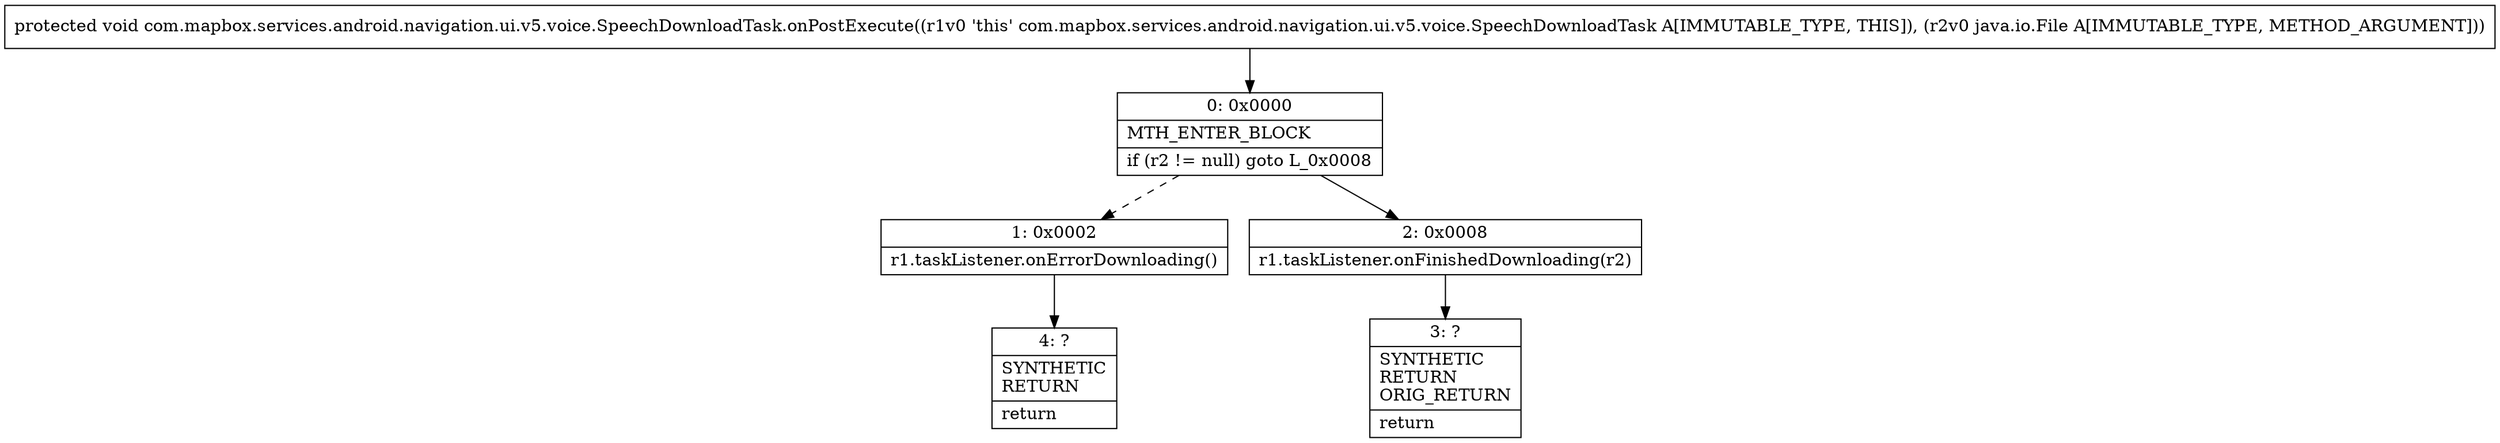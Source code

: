 digraph "CFG forcom.mapbox.services.android.navigation.ui.v5.voice.SpeechDownloadTask.onPostExecute(Ljava\/io\/File;)V" {
Node_0 [shape=record,label="{0\:\ 0x0000|MTH_ENTER_BLOCK\l|if (r2 != null) goto L_0x0008\l}"];
Node_1 [shape=record,label="{1\:\ 0x0002|r1.taskListener.onErrorDownloading()\l}"];
Node_2 [shape=record,label="{2\:\ 0x0008|r1.taskListener.onFinishedDownloading(r2)\l}"];
Node_3 [shape=record,label="{3\:\ ?|SYNTHETIC\lRETURN\lORIG_RETURN\l|return\l}"];
Node_4 [shape=record,label="{4\:\ ?|SYNTHETIC\lRETURN\l|return\l}"];
MethodNode[shape=record,label="{protected void com.mapbox.services.android.navigation.ui.v5.voice.SpeechDownloadTask.onPostExecute((r1v0 'this' com.mapbox.services.android.navigation.ui.v5.voice.SpeechDownloadTask A[IMMUTABLE_TYPE, THIS]), (r2v0 java.io.File A[IMMUTABLE_TYPE, METHOD_ARGUMENT])) }"];
MethodNode -> Node_0;
Node_0 -> Node_1[style=dashed];
Node_0 -> Node_2;
Node_1 -> Node_4;
Node_2 -> Node_3;
}

